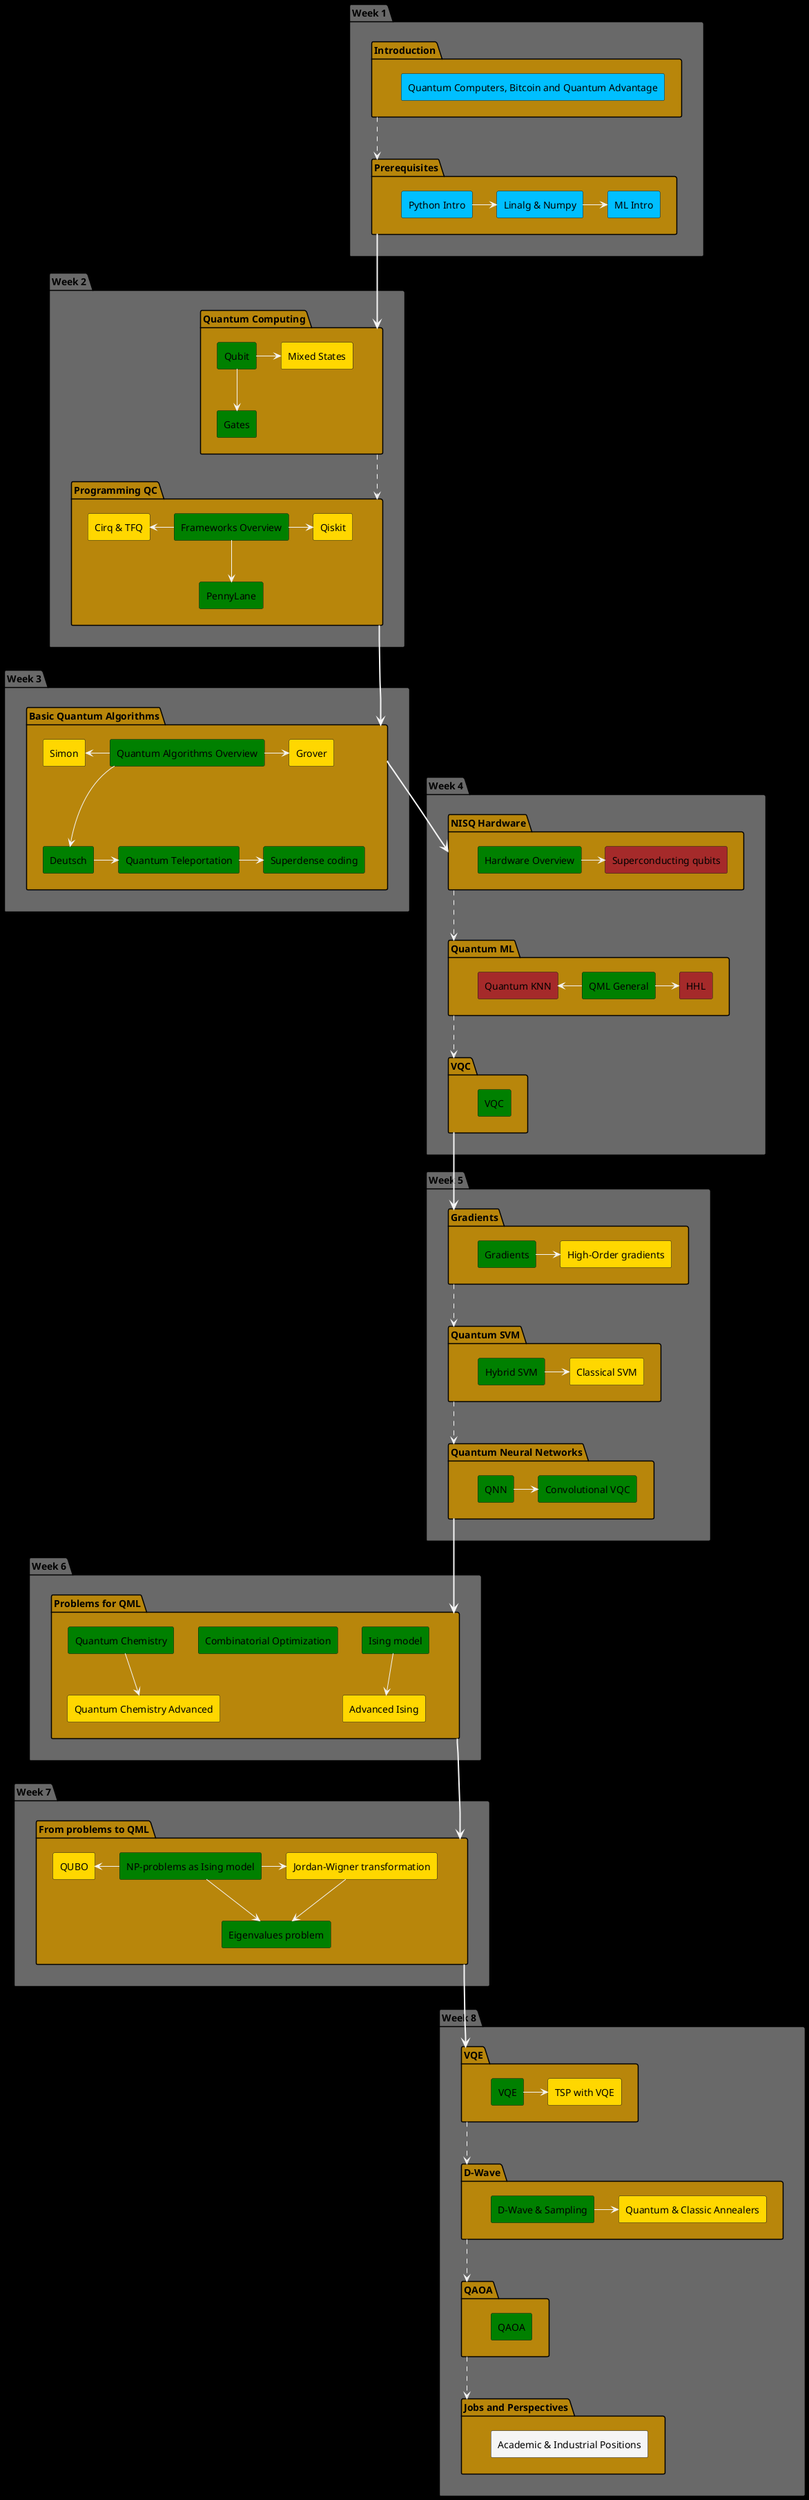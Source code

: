 @startuml

skinparam {
        BackgroundColor #Black
        ArrowColor #WhiteSmoke
}

package "Week 1" as week_1 #DimGrey {
        
        package "Introduction" as sub_intro #DarkGoldenRod {
                rectangle "Quantum Computers, Bitcoin and Quantum Advantage" as intro_quantum #DeepSkyBlue
        }

        package "Prerequisites" as sub_prereq #DarkGoldenRod {
                rectangle "Python Intro" as intro_python #DeepSkyBlue
                rectangle "Linalg & Numpy" as intro_linalg_numpy #DeepSkyBlue
                rectangle "ML Intro" as intro_ml #DeepSkyBlue
                
                intro_python -> intro_linalg_numpy
                intro_linalg_numpy -> intro_ml
        }    

  sub_intro -.-> sub_prereq
}

package "Week 2" as week_2 #DimGrey {
  
        package "Quantum Computing" as sub_qci #DarkGoldenRod {
                rectangle "Qubit" as qubit #Green
                rectangle "Gates" as gates #Green
                rectangle "Mixed States" as mixed_states #Gold
                
                qubit --> gates
                qubit -> mixed_states
        }
        
        sub_prereq ==> sub_qci
        
        package "Programming QC" as sub_pqc #DarkGoldenRod {
                rectangle "Frameworks Overview" as frameworks_overview #Green
                rectangle "PennyLane" as pennylane #Green
                rectangle "Cirq & TFQ" as cirq_tfq #Gold
                rectangle "Qiskit" as qiskit #Gold

                frameworks_overview --> pennylane
                cirq_tfq <- frameworks_overview
                frameworks_overview -> qiskit
        }

        sub_qci -.-> sub_pqc
}


package "Week 3" as week_3 #DimGrey {
  
        package "Basic Quantum Algorithms" as sub_qalgo #DarkGoldenRod {
                rectangle "Quantum Algorithms Overview" as quantum_algorithms_overview #Green
                rectangle "Deutsch" as deutsch #Green
                rectangle "Quantum Teleportation" as quantum_teleportation #Green
                rectangle "Superdense coding" as superdense_coding #Green
                rectangle "Grover" as grover #Gold
                rectangle "Simon" as saimon #Gold
                
                saimon <- quantum_algorithms_overview
                quantum_algorithms_overview -> grover
                quantum_algorithms_overview --> deutsch
                deutsch -> quantum_teleportation
                quantum_teleportation -> superdense_coding
        }
        
        sub_pqc ====> sub_qalgo
}

package "Week 4" as week_4 #DimGrey {

        package "NISQ Hardware" as sub_nisq_hw #DarkGoldenRod {
                rectangle "Hardware Overview" as hardware_overview #Green
                rectangle "Superconducting qubits" as superconducting_qubits #Brown
                
                hardware_overview -> superconducting_qubits
        }
        
        sub_qalgo ==> sub_nisq_hw

        package "Quantum ML" as sub_qml #DarkGoldenRod {
                rectangle "QML General" as qml_general #Green
                rectangle "HHL" as hhl #Brown
                rectangle "Quantum KNN" as qknn #Brown
                
                qml_general -> hhl
                qknn <- qml_general
        }
        
        sub_nisq_hw -.-> sub_qml

        package "VQC" as sub_vqc #DarkGoldenRod {
                rectangle "VQC" as vqc #Green
        }
        
        sub_qml -.-> sub_vqc
}

package "Week 5" as week_5 #DimGrey {

        package "Gradients" as sub_gradient #DarkGoldenRod {
                rectangle "Gradients" as gradients #Green
                rectangle "High-Order gradients" as high_gradients #Gold
                
                gradients -> high_gradients
        }
        
        sub_vqc ==> sub_gradient

        package "Quantum SVM" as sub_qsvm #DarkGoldenRod {
                rectangle "Hybrid SVM" as hybrid_svm #Green
                rectangle "Classical SVM" as classical_svm #Gold
                
                hybrid_svm -> classical_svm
        }
        
        sub_gradient -.-> sub_qsvm

        package "Quantum Neural Networks" as sub_qnn #DarkGoldenRod {
                rectangle "QNN" as quantum_nn #Green
                'rectangle "Barren plateaus" as barren #Gold
                rectangle "Convolutional VQC" as quantum_cnn #Green
                
                quantum_nn -> quantum_cnn
        }
        
        sub_qsvm -.-> sub_qnn
}

package "Week 6" as week_6 #DimGrey {
  
        package "Problems for QML" as sub_problem_qml #DarkGoldenRod {
                rectangle "Ising model" as ising #Green
                rectangle "Advanced Ising" as ising_advanced #Gold
                rectangle "Combinatorial Optimization" as combinatorial_optimization #Green
                rectangle "Quantum Chemistry" as quantum_chemistry #Green
                rectangle "Quantum Chemistry Advanced" as quantum_chemistry_advanced #Gold

                ising --> ising_advanced
                quantum_chemistry --> quantum_chemistry_advanced
        }
        
        sub_qnn ==> sub_problem_qml
}

package "Week 7" as week_7 #DimGrey {
  
        package "From problems to QML" as sub_from_problen_to_qml #DarkGoldenRod {
                rectangle "NP-problems as Ising model" as np_problem_ising #Green
                rectangle "Jordan-Wigner transformation" as jordan_wigner #Gold
                rectangle "QUBO" as qubo #Gold
                rectangle "Eigenvalues problem" as eigenvalues_problem #Green
                
                np_problem_ising --> eigenvalues_problem
                np_problem_ising -> jordan_wigner  
                qubo <- np_problem_ising
                jordan_wigner --> eigenvalues_problem
        }
        
        sub_problem_qml ====> sub_from_problen_to_qml
}

package "Week 8" as week_8 #DimGrey {
  
        package "VQE" as sub_vqe #DarkGoldenRod {
                rectangle "VQE" as vqe #Green
                rectangle "TSP with VQE" as tsp_with_vqe #Gold
                
                vqe -> tsp_with_vqe
        }
        
        sub_from_problen_to_qml ====> sub_vqe
        
        package "D-Wave" as sub_dwave #DarkGoldenRod {
                rectangle "D-Wave & Sampling" as d_wave #Green
                rectangle "Quantum & Classic Annealers" as q_c_annealers #Gold
                
                d_wave -> q_c_annealers
        }
        
        sub_vqe -.-> sub_dwave
        
        package "QAOA" as sub_qaoa #DarkGoldenRod {
         rectangle "QAOA" as qaoa #Green
        }
        
        sub_dwave -.-> sub_qaoa

        package "Jobs and Perspectives" as sub_job_perpsp #DarkGoldenRod {
          rectangle "Academic & Industrial Positions" as academic_industrial #WhiteSmoke
        }
        
        sub_qaoa -.-> sub_job_perpsp
}

@enduml